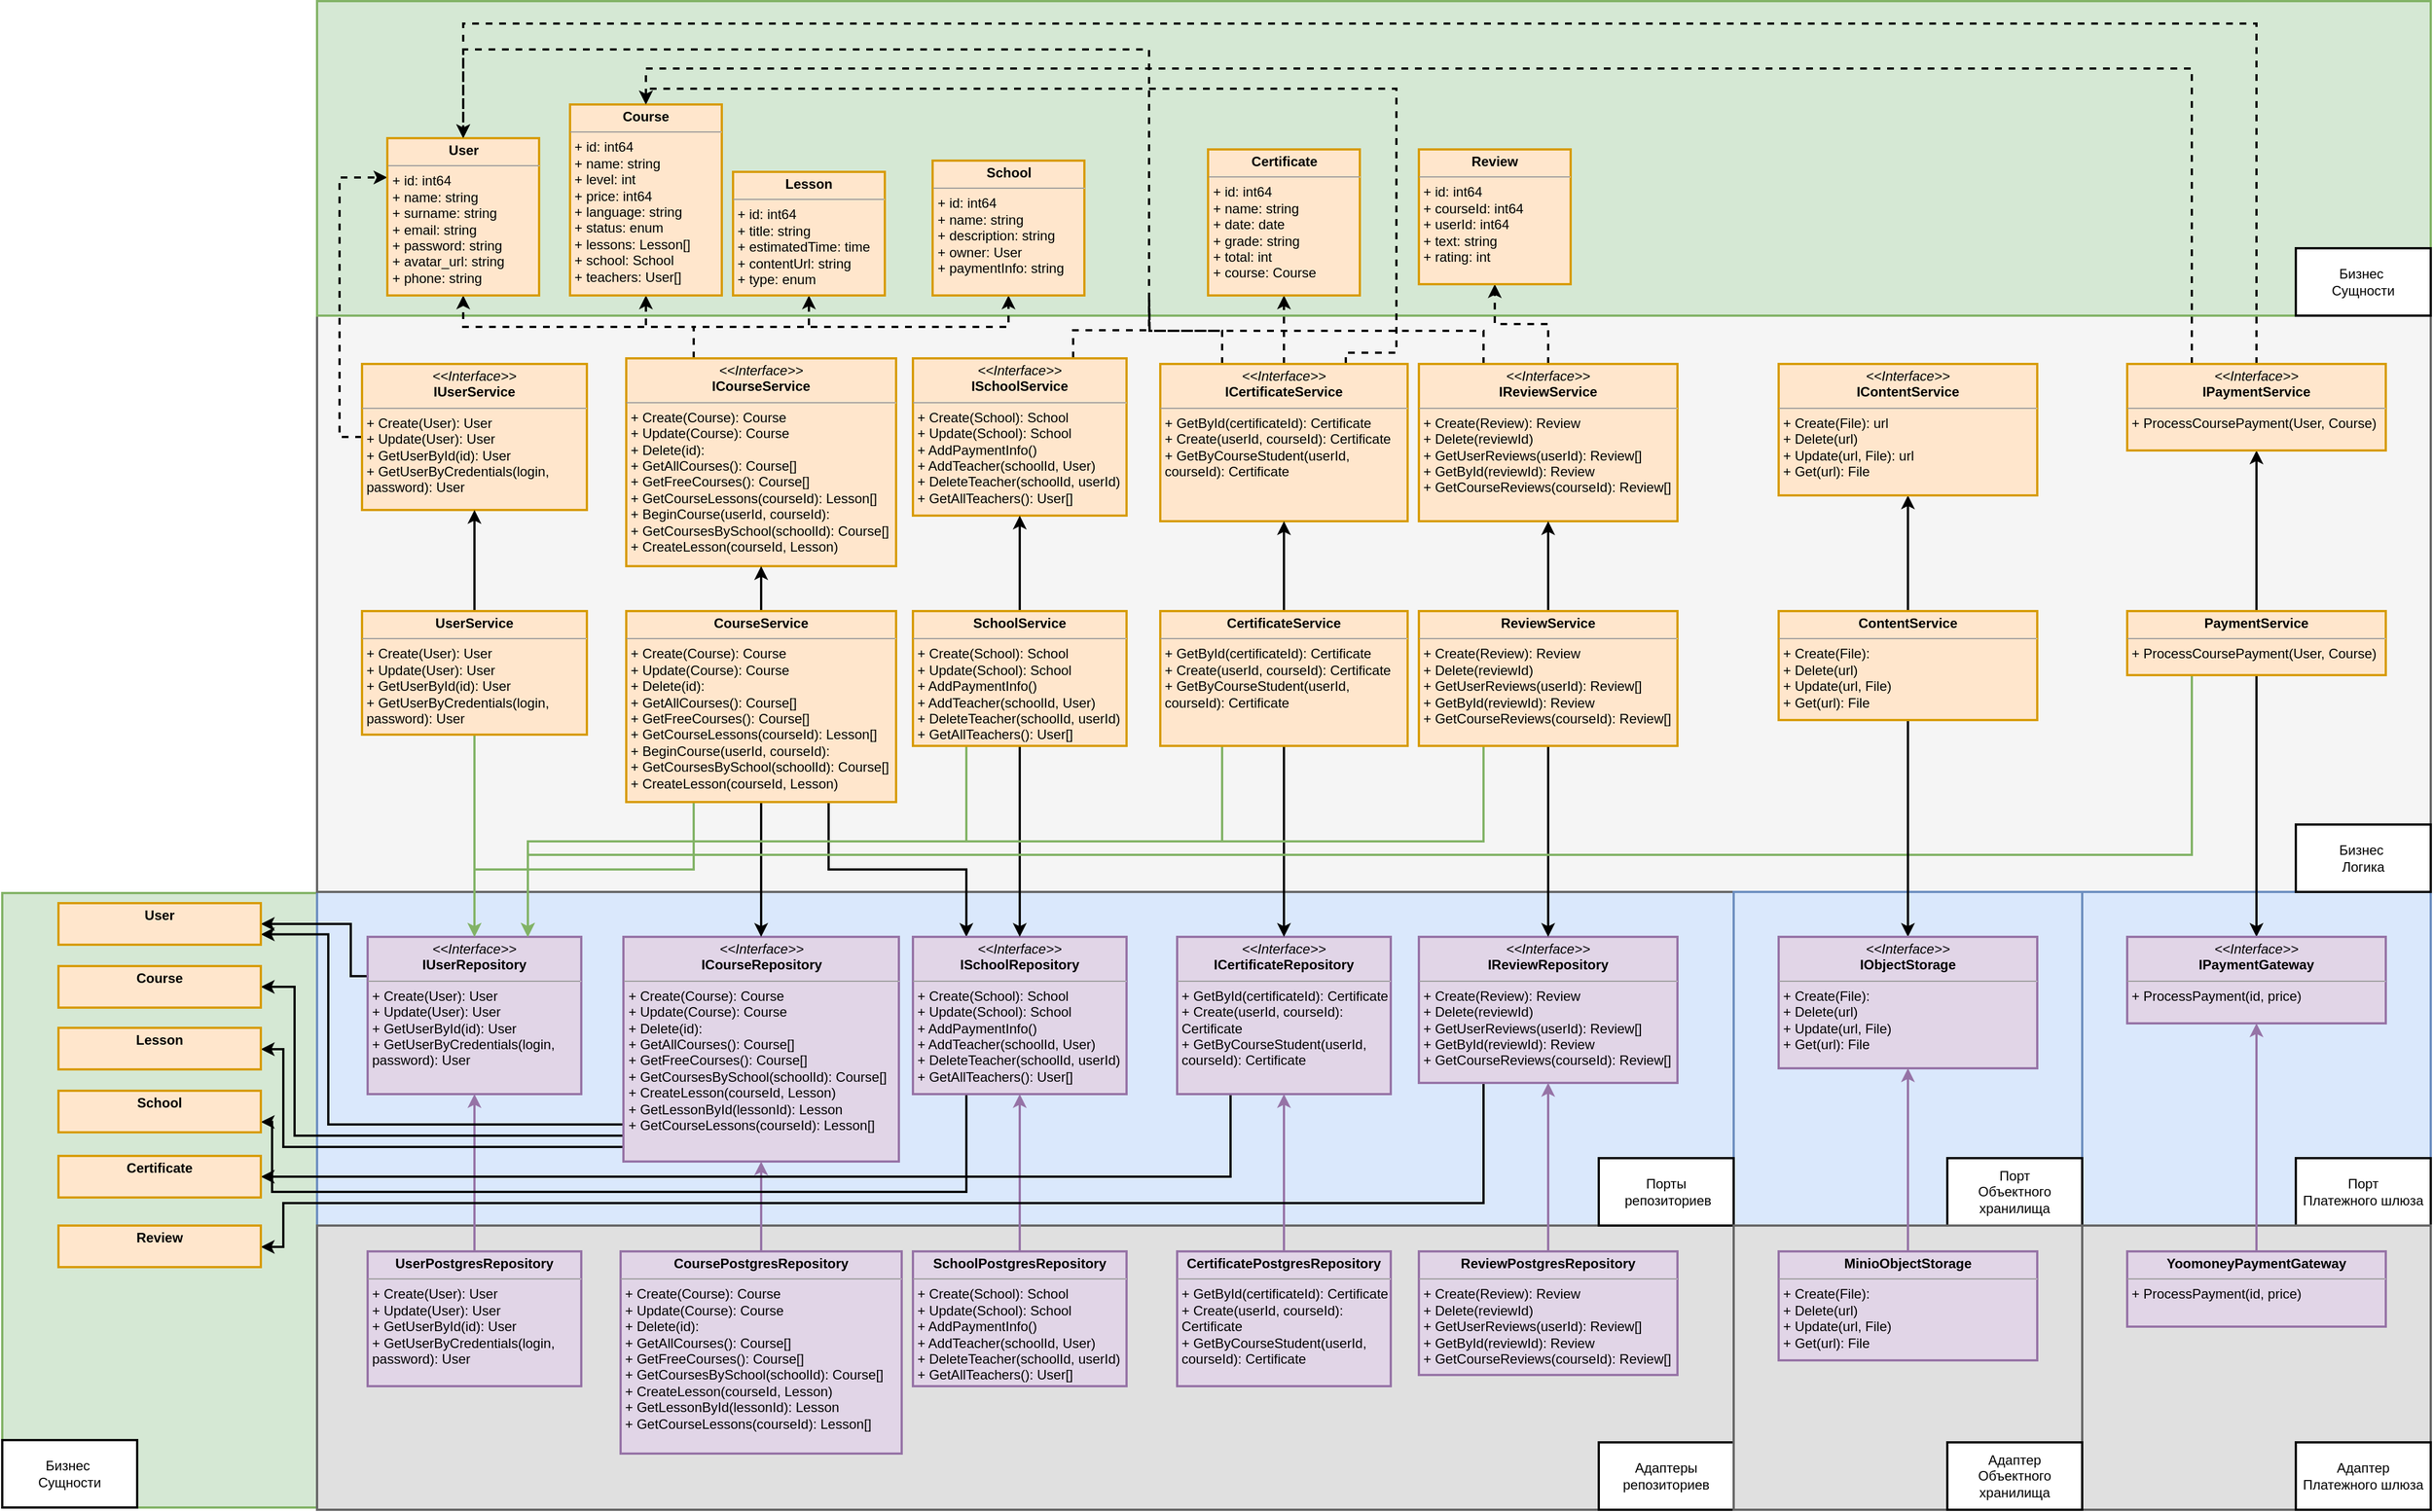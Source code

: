 <mxfile version="22.1.2" type="device">
  <diagram name="Page-1" id="ptuOgR4Koqc1qUkyCmJx">
    <mxGraphModel dx="2563" dy="1926" grid="1" gridSize="10" guides="1" tooltips="1" connect="1" arrows="1" fold="1" page="1" pageScale="1" pageWidth="827" pageHeight="1169" math="0" shadow="0">
      <root>
        <mxCell id="0" />
        <mxCell id="1" parent="0" />
        <mxCell id="_JWCpH6sBBp4K9ZSyjIy-2" value="" style="rounded=0;whiteSpace=wrap;html=1;strokeWidth=2;fillColor=#d5e8d4;strokeColor=#82b366;direction=south;" vertex="1" parent="1">
          <mxGeometry x="30" y="864" width="280" height="547" as="geometry" />
        </mxCell>
        <mxCell id="8MR5_gY_EwbowUMmGhpm-122" value="" style="rounded=0;whiteSpace=wrap;html=1;strokeWidth=2;fillColor=#dae8fc;strokeColor=#6c8ebf;" parent="1" vertex="1">
          <mxGeometry x="310" y="863" width="1260" height="297" as="geometry" />
        </mxCell>
        <mxCell id="8MR5_gY_EwbowUMmGhpm-123" value="" style="rounded=0;whiteSpace=wrap;html=1;strokeWidth=2;fillColor=#f5f5f5;fontColor=#333333;strokeColor=#666666;" parent="1" vertex="1">
          <mxGeometry x="310" y="83" width="1880" height="780" as="geometry" />
        </mxCell>
        <mxCell id="_JWCpH6sBBp4K9ZSyjIy-1" value="" style="rounded=0;whiteSpace=wrap;html=1;strokeWidth=2;fillColor=#d5e8d4;strokeColor=#82b366;" vertex="1" parent="1">
          <mxGeometry x="310" y="70" width="1880" height="280" as="geometry" />
        </mxCell>
        <mxCell id="8MR5_gY_EwbowUMmGhpm-121" value="" style="rounded=0;whiteSpace=wrap;html=1;strokeWidth=2;fillColor=#E0E0E0;strokeColor=#666666;fontColor=#333333;" parent="1" vertex="1">
          <mxGeometry x="310" y="1160" width="1260" height="253" as="geometry" />
        </mxCell>
        <mxCell id="_JWCpH6sBBp4K9ZSyjIy-9" style="edgeStyle=orthogonalEdgeStyle;rounded=0;orthogonalLoop=1;jettySize=auto;html=1;exitX=0;exitY=0.25;exitDx=0;exitDy=0;entryX=1;entryY=0.5;entryDx=0;entryDy=0;strokeWidth=2;" edge="1" parent="1" source="8MR5_gY_EwbowUMmGhpm-12" target="_JWCpH6sBBp4K9ZSyjIy-3">
          <mxGeometry relative="1" as="geometry">
            <Array as="points">
              <mxPoint x="340" y="938" />
              <mxPoint x="340" y="892" />
            </Array>
          </mxGeometry>
        </mxCell>
        <mxCell id="8MR5_gY_EwbowUMmGhpm-12" value="&lt;p style=&quot;margin:0px;margin-top:4px;text-align:center;&quot;&gt;&lt;i&gt;&amp;lt;&amp;lt;Interface&amp;gt;&amp;gt;&lt;/i&gt;&lt;br&gt;&lt;b&gt;IUserRepository&lt;/b&gt;&lt;/p&gt;&lt;hr size=&quot;1&quot;&gt;&lt;p style=&quot;border-color: var(--border-color); margin: 0px 0px 0px 4px;&quot;&gt;+ Create(User): User&lt;br style=&quot;border-color: var(--border-color);&quot;&gt;+ Update(User): User&lt;/p&gt;&lt;p style=&quot;border-color: var(--border-color); margin: 0px 0px 0px 4px;&quot;&gt;+ GetUserById(id): User&lt;/p&gt;&lt;p style=&quot;border-color: var(--border-color); margin: 0px 0px 0px 4px;&quot;&gt;+ GetUserByCredentials(login, password): User&lt;/p&gt;" style="verticalAlign=top;align=left;overflow=fill;fontSize=12;fontFamily=Helvetica;html=1;whiteSpace=wrap;strokeWidth=2;fillColor=#e1d5e7;strokeColor=#9673a6;" parent="1" vertex="1">
          <mxGeometry x="355" y="903" width="190" height="140" as="geometry" />
        </mxCell>
        <mxCell id="8MR5_gY_EwbowUMmGhpm-19" style="edgeStyle=orthogonalEdgeStyle;rounded=0;orthogonalLoop=1;jettySize=auto;html=1;exitX=0.5;exitY=0;exitDx=0;exitDy=0;entryX=0.5;entryY=1;entryDx=0;entryDy=0;fillColor=#e1d5e7;strokeColor=#9673a6;strokeWidth=2;" parent="1" source="8MR5_gY_EwbowUMmGhpm-13" target="8MR5_gY_EwbowUMmGhpm-12" edge="1">
          <mxGeometry relative="1" as="geometry" />
        </mxCell>
        <mxCell id="8MR5_gY_EwbowUMmGhpm-13" value="&lt;p style=&quot;margin:0px;margin-top:4px;text-align:center;&quot;&gt;&lt;b&gt;UserPostgresRepository&lt;/b&gt;&lt;/p&gt;&lt;hr size=&quot;1&quot;&gt;&lt;p style=&quot;border-color: var(--border-color); margin: 0px 0px 0px 4px;&quot;&gt;+ Create(User): User&lt;br style=&quot;border-color: var(--border-color);&quot;&gt;+ Update(User): User&lt;/p&gt;&lt;p style=&quot;border-color: var(--border-color); margin: 0px 0px 0px 4px;&quot;&gt;+ GetUserById(id): User&lt;/p&gt;&lt;p style=&quot;border-color: var(--border-color); margin: 0px 0px 0px 4px;&quot;&gt;+ GetUserByCredentials(login, password): User&lt;/p&gt;" style="verticalAlign=top;align=left;overflow=fill;fontSize=12;fontFamily=Helvetica;html=1;whiteSpace=wrap;strokeWidth=2;fillColor=#e1d5e7;strokeColor=#9673a6;" parent="1" vertex="1">
          <mxGeometry x="355" y="1183" width="190" height="120" as="geometry" />
        </mxCell>
        <mxCell id="8MR5_gY_EwbowUMmGhpm-92" style="edgeStyle=orthogonalEdgeStyle;rounded=0;orthogonalLoop=1;jettySize=auto;html=1;exitX=0;exitY=0.5;exitDx=0;exitDy=0;entryX=0;entryY=0.25;entryDx=0;entryDy=0;dashed=1;strokeWidth=2;" parent="1" source="8MR5_gY_EwbowUMmGhpm-15" target="8MR5_gY_EwbowUMmGhpm-83" edge="1">
          <mxGeometry relative="1" as="geometry" />
        </mxCell>
        <mxCell id="8MR5_gY_EwbowUMmGhpm-15" value="&lt;p style=&quot;margin:0px;margin-top:4px;text-align:center;&quot;&gt;&lt;i&gt;&amp;lt;&amp;lt;Interface&amp;gt;&amp;gt;&lt;/i&gt;&lt;br&gt;&lt;b&gt;IUserService&lt;/b&gt;&lt;/p&gt;&lt;hr size=&quot;1&quot;&gt;&lt;p style=&quot;margin:0px;margin-left:4px;&quot;&gt;+ Create(User): User&lt;br&gt;+ Update(User): User&lt;/p&gt;&lt;p style=&quot;margin:0px;margin-left:4px;&quot;&gt;+ GetUserById(id): User&lt;/p&gt;&lt;p style=&quot;margin:0px;margin-left:4px;&quot;&gt;+ GetUserByCredentials(login, password): User&lt;/p&gt;" style="verticalAlign=top;align=left;overflow=fill;fontSize=12;fontFamily=Helvetica;html=1;whiteSpace=wrap;strokeWidth=2;fillColor=#ffe6cc;strokeColor=#d79b00;" parent="1" vertex="1">
          <mxGeometry x="350" y="393" width="200" height="130" as="geometry" />
        </mxCell>
        <mxCell id="8MR5_gY_EwbowUMmGhpm-105" style="edgeStyle=orthogonalEdgeStyle;rounded=0;orthogonalLoop=1;jettySize=auto;html=1;exitX=0.5;exitY=0;exitDx=0;exitDy=0;entryX=0.5;entryY=1;entryDx=0;entryDy=0;strokeWidth=2;" parent="1" source="8MR5_gY_EwbowUMmGhpm-17" target="8MR5_gY_EwbowUMmGhpm-15" edge="1">
          <mxGeometry relative="1" as="geometry" />
        </mxCell>
        <mxCell id="8MR5_gY_EwbowUMmGhpm-110" style="edgeStyle=orthogonalEdgeStyle;rounded=0;orthogonalLoop=1;jettySize=auto;html=1;exitX=0.5;exitY=1;exitDx=0;exitDy=0;entryX=0.5;entryY=0;entryDx=0;entryDy=0;fillColor=#d5e8d4;strokeColor=#82b366;strokeWidth=2;endArrow=classic;endFill=1;startArrow=none;startFill=0;" parent="1" source="8MR5_gY_EwbowUMmGhpm-17" target="8MR5_gY_EwbowUMmGhpm-12" edge="1">
          <mxGeometry relative="1" as="geometry" />
        </mxCell>
        <mxCell id="8MR5_gY_EwbowUMmGhpm-17" value="&lt;p style=&quot;margin:0px;margin-top:4px;text-align:center;&quot;&gt;&lt;b&gt;UserService&lt;/b&gt;&lt;/p&gt;&lt;hr size=&quot;1&quot;&gt;&lt;p style=&quot;border-color: var(--border-color); margin: 0px 0px 0px 4px;&quot;&gt;+ Create(User): User&lt;br style=&quot;border-color: var(--border-color);&quot;&gt;+ Update(User): User&lt;/p&gt;&lt;p style=&quot;border-color: var(--border-color); margin: 0px 0px 0px 4px;&quot;&gt;+ GetUserById(id): User&lt;/p&gt;&lt;p style=&quot;border-color: var(--border-color); margin: 0px 0px 0px 4px;&quot;&gt;+ GetUserByCredentials(login, password): User&lt;/p&gt;" style="verticalAlign=top;align=left;overflow=fill;fontSize=12;fontFamily=Helvetica;html=1;whiteSpace=wrap;strokeWidth=2;fillColor=#ffe6cc;strokeColor=#d79b00;" parent="1" vertex="1">
          <mxGeometry x="350" y="613" width="200" height="110" as="geometry" />
        </mxCell>
        <mxCell id="_JWCpH6sBBp4K9ZSyjIy-10" style="edgeStyle=orthogonalEdgeStyle;rounded=0;orthogonalLoop=1;jettySize=auto;html=1;exitX=0;exitY=0.75;exitDx=0;exitDy=0;entryX=1;entryY=0.75;entryDx=0;entryDy=0;strokeWidth=2;" edge="1" parent="1" source="8MR5_gY_EwbowUMmGhpm-41" target="_JWCpH6sBBp4K9ZSyjIy-3">
          <mxGeometry relative="1" as="geometry">
            <Array as="points">
              <mxPoint x="583" y="1070" />
              <mxPoint x="320" y="1070" />
              <mxPoint x="320" y="901" />
            </Array>
          </mxGeometry>
        </mxCell>
        <mxCell id="_JWCpH6sBBp4K9ZSyjIy-12" style="edgeStyle=orthogonalEdgeStyle;rounded=0;orthogonalLoop=1;jettySize=auto;html=1;exitX=0;exitY=0.75;exitDx=0;exitDy=0;entryX=1;entryY=0.5;entryDx=0;entryDy=0;strokeWidth=2;" edge="1" parent="1" source="8MR5_gY_EwbowUMmGhpm-41" target="_JWCpH6sBBp4K9ZSyjIy-4">
          <mxGeometry relative="1" as="geometry">
            <Array as="points">
              <mxPoint x="583" y="1080" />
              <mxPoint x="290" y="1080" />
              <mxPoint x="290" y="948" />
            </Array>
          </mxGeometry>
        </mxCell>
        <mxCell id="_JWCpH6sBBp4K9ZSyjIy-13" style="edgeStyle=orthogonalEdgeStyle;rounded=0;orthogonalLoop=1;jettySize=auto;html=1;exitX=0;exitY=0.75;exitDx=0;exitDy=0;strokeWidth=2;" edge="1" parent="1" source="8MR5_gY_EwbowUMmGhpm-41" target="_JWCpH6sBBp4K9ZSyjIy-5">
          <mxGeometry relative="1" as="geometry">
            <Array as="points">
              <mxPoint x="583" y="1090" />
              <mxPoint x="280" y="1090" />
              <mxPoint x="280" y="1003" />
            </Array>
          </mxGeometry>
        </mxCell>
        <mxCell id="8MR5_gY_EwbowUMmGhpm-41" value="&lt;p style=&quot;margin:0px;margin-top:4px;text-align:center;&quot;&gt;&lt;i&gt;&amp;lt;&amp;lt;Interface&amp;gt;&amp;gt;&lt;/i&gt;&lt;br&gt;&lt;b&gt;ICourseRepository&lt;/b&gt;&lt;/p&gt;&lt;hr size=&quot;1&quot;&gt;&lt;p style=&quot;border-color: var(--border-color); margin: 0px 0px 0px 4px;&quot;&gt;+ Create(Course): Course&lt;br style=&quot;border-color: var(--border-color);&quot;&gt;+ Update(Course): Course&lt;/p&gt;&lt;p style=&quot;border-color: var(--border-color); margin: 0px 0px 0px 4px;&quot;&gt;+ Delete(id):&lt;/p&gt;&lt;p style=&quot;border-color: var(--border-color); margin: 0px 0px 0px 4px;&quot;&gt;+ GetAllCourses(): Course[]&lt;/p&gt;&lt;p style=&quot;border-color: var(--border-color); margin: 0px 0px 0px 4px;&quot;&gt;+ GetFreeCourses(): Course[]&lt;/p&gt;&lt;p style=&quot;border-color: var(--border-color); margin: 0px 0px 0px 4px;&quot;&gt;+ GetCoursesBySchool(schoolId): Course[]&lt;/p&gt;&lt;p style=&quot;border-color: var(--border-color); margin: 0px 0px 0px 4px;&quot;&gt;+ CreateLesson(courseId, Lesson)&lt;/p&gt;&lt;p style=&quot;border-color: var(--border-color); margin: 0px 0px 0px 4px;&quot;&gt;+ GetLessonById(lessonId): Lesson&lt;/p&gt;&lt;p style=&quot;border-color: var(--border-color); margin: 0px 0px 0px 4px;&quot;&gt;+ GetCourseLessons(courseId): Lesson[]&lt;br&gt;&lt;/p&gt;" style="verticalAlign=top;align=left;overflow=fill;fontSize=12;fontFamily=Helvetica;html=1;whiteSpace=wrap;strokeWidth=2;fillColor=#e1d5e7;strokeColor=#9673a6;" parent="1" vertex="1">
          <mxGeometry x="582.5" y="903" width="245" height="200" as="geometry" />
        </mxCell>
        <mxCell id="8MR5_gY_EwbowUMmGhpm-42" style="edgeStyle=orthogonalEdgeStyle;rounded=0;orthogonalLoop=1;jettySize=auto;html=1;exitX=0.5;exitY=0;exitDx=0;exitDy=0;entryX=0.5;entryY=1;entryDx=0;entryDy=0;fillColor=#e1d5e7;strokeColor=#9673a6;strokeWidth=2;" parent="1" source="8MR5_gY_EwbowUMmGhpm-43" target="8MR5_gY_EwbowUMmGhpm-41" edge="1">
          <mxGeometry relative="1" as="geometry" />
        </mxCell>
        <mxCell id="8MR5_gY_EwbowUMmGhpm-43" value="&lt;p style=&quot;margin:0px;margin-top:4px;text-align:center;&quot;&gt;&lt;b&gt;CoursePostgresRepository&lt;/b&gt;&lt;/p&gt;&lt;hr size=&quot;1&quot;&gt;&lt;p style=&quot;border-color: var(--border-color); margin: 0px 0px 0px 4px;&quot;&gt;+ Create(Course): Course&lt;br style=&quot;border-color: var(--border-color);&quot;&gt;+ Update(Course): Course&lt;/p&gt;&lt;p style=&quot;border-color: var(--border-color); margin: 0px 0px 0px 4px;&quot;&gt;+ Delete(id):&lt;/p&gt;&lt;p style=&quot;border-color: var(--border-color); margin: 0px 0px 0px 4px;&quot;&gt;+ GetAllCourses(): Course[]&lt;/p&gt;&lt;p style=&quot;border-color: var(--border-color); margin: 0px 0px 0px 4px;&quot;&gt;+ GetFreeCourses(): Course[]&lt;/p&gt;&lt;p style=&quot;border-color: var(--border-color); margin: 0px 0px 0px 4px;&quot;&gt;+ GetCoursesBySchool(schoolId): Course[]&lt;/p&gt;&lt;p style=&quot;border-color: var(--border-color); margin: 0px 0px 0px 4px;&quot;&gt;+ CreateLesson(courseId, Lesson)&lt;/p&gt;&lt;p style=&quot;border-color: var(--border-color); margin: 0px 0px 0px 4px;&quot;&gt;+ GetLessonById(lessonId): Lesson&lt;/p&gt;&lt;p style=&quot;border-color: var(--border-color); margin: 0px 0px 0px 4px;&quot;&gt;+ GetCourseLessons(courseId): Lesson[]&lt;/p&gt;" style="verticalAlign=top;align=left;overflow=fill;fontSize=12;fontFamily=Helvetica;html=1;whiteSpace=wrap;strokeWidth=2;fillColor=#e1d5e7;strokeColor=#9673a6;" parent="1" vertex="1">
          <mxGeometry x="580" y="1183" width="250" height="180" as="geometry" />
        </mxCell>
        <mxCell id="8MR5_gY_EwbowUMmGhpm-93" style="edgeStyle=orthogonalEdgeStyle;rounded=0;orthogonalLoop=1;jettySize=auto;html=1;exitX=0.25;exitY=0;exitDx=0;exitDy=0;entryX=0.5;entryY=1;entryDx=0;entryDy=0;dashed=1;strokeWidth=2;" parent="1" source="8MR5_gY_EwbowUMmGhpm-44" target="8MR5_gY_EwbowUMmGhpm-85" edge="1">
          <mxGeometry relative="1" as="geometry" />
        </mxCell>
        <mxCell id="8MR5_gY_EwbowUMmGhpm-94" style="edgeStyle=orthogonalEdgeStyle;rounded=0;orthogonalLoop=1;jettySize=auto;html=1;exitX=0.25;exitY=0;exitDx=0;exitDy=0;entryX=0.5;entryY=1;entryDx=0;entryDy=0;dashed=1;strokeWidth=2;" parent="1" source="8MR5_gY_EwbowUMmGhpm-44" target="8MR5_gY_EwbowUMmGhpm-89" edge="1">
          <mxGeometry relative="1" as="geometry" />
        </mxCell>
        <mxCell id="8MR5_gY_EwbowUMmGhpm-95" style="edgeStyle=orthogonalEdgeStyle;rounded=0;orthogonalLoop=1;jettySize=auto;html=1;exitX=0.25;exitY=0;exitDx=0;exitDy=0;entryX=0.5;entryY=1;entryDx=0;entryDy=0;dashed=1;strokeWidth=2;" parent="1" source="8MR5_gY_EwbowUMmGhpm-44" target="8MR5_gY_EwbowUMmGhpm-83" edge="1">
          <mxGeometry relative="1" as="geometry" />
        </mxCell>
        <mxCell id="8MR5_gY_EwbowUMmGhpm-96" style="edgeStyle=orthogonalEdgeStyle;rounded=0;orthogonalLoop=1;jettySize=auto;html=1;exitX=0.25;exitY=0;exitDx=0;exitDy=0;entryX=0.5;entryY=1;entryDx=0;entryDy=0;dashed=1;strokeWidth=2;" parent="1" source="8MR5_gY_EwbowUMmGhpm-44" target="8MR5_gY_EwbowUMmGhpm-87" edge="1">
          <mxGeometry relative="1" as="geometry" />
        </mxCell>
        <mxCell id="8MR5_gY_EwbowUMmGhpm-44" value="&lt;p style=&quot;margin:0px;margin-top:4px;text-align:center;&quot;&gt;&lt;i&gt;&amp;lt;&amp;lt;Interface&amp;gt;&amp;gt;&lt;/i&gt;&lt;br&gt;&lt;b&gt;ICourseService&lt;/b&gt;&lt;/p&gt;&lt;hr size=&quot;1&quot;&gt;&lt;p style=&quot;margin:0px;margin-left:4px;&quot;&gt;+ Create(Course): Course&lt;br&gt;+ Update(Course): Course&lt;/p&gt;&lt;p style=&quot;margin:0px;margin-left:4px;&quot;&gt;+ Delete(id):&lt;/p&gt;&lt;p style=&quot;margin:0px;margin-left:4px;&quot;&gt;+ GetAllCourses(): Course[]&lt;/p&gt;&lt;p style=&quot;margin:0px;margin-left:4px;&quot;&gt;+ GetFreeCourses(): Course[]&lt;/p&gt;&lt;p style=&quot;margin:0px;margin-left:4px;&quot;&gt;+ GetCourseLessons(courseId): Lesson[]&lt;/p&gt;&lt;p style=&quot;margin:0px;margin-left:4px;&quot;&gt;+ BeginCourse(userId, courseId):&amp;nbsp;&lt;/p&gt;&lt;p style=&quot;margin:0px;margin-left:4px;&quot;&gt;+ GetCoursesBySchool(schoolId): Course[]&lt;/p&gt;&lt;p style=&quot;margin:0px;margin-left:4px;&quot;&gt;+ CreateLesson(courseId, Lesson)&lt;/p&gt;" style="verticalAlign=top;align=left;overflow=fill;fontSize=12;fontFamily=Helvetica;html=1;whiteSpace=wrap;strokeWidth=2;fillColor=#ffe6cc;strokeColor=#d79b00;" parent="1" vertex="1">
          <mxGeometry x="585" y="388" width="240" height="185" as="geometry" />
        </mxCell>
        <mxCell id="8MR5_gY_EwbowUMmGhpm-106" style="edgeStyle=orthogonalEdgeStyle;rounded=0;orthogonalLoop=1;jettySize=auto;html=1;exitX=0.5;exitY=0;exitDx=0;exitDy=0;entryX=0.5;entryY=1;entryDx=0;entryDy=0;strokeWidth=2;" parent="1" source="8MR5_gY_EwbowUMmGhpm-47" target="8MR5_gY_EwbowUMmGhpm-44" edge="1">
          <mxGeometry relative="1" as="geometry" />
        </mxCell>
        <mxCell id="8MR5_gY_EwbowUMmGhpm-111" style="edgeStyle=orthogonalEdgeStyle;rounded=0;orthogonalLoop=1;jettySize=auto;html=1;exitX=0.5;exitY=1;exitDx=0;exitDy=0;entryX=0.5;entryY=0;entryDx=0;entryDy=0;strokeWidth=2;endArrow=classic;endFill=1;startArrow=none;startFill=0;" parent="1" source="8MR5_gY_EwbowUMmGhpm-47" target="8MR5_gY_EwbowUMmGhpm-41" edge="1">
          <mxGeometry relative="1" as="geometry" />
        </mxCell>
        <mxCell id="8MR5_gY_EwbowUMmGhpm-115" style="edgeStyle=orthogonalEdgeStyle;rounded=0;orthogonalLoop=1;jettySize=auto;html=1;exitX=0.25;exitY=1;exitDx=0;exitDy=0;entryX=0.5;entryY=0;entryDx=0;entryDy=0;fillColor=#d5e8d4;strokeColor=#82b366;strokeWidth=2;endArrow=classic;endFill=1;startArrow=none;startFill=0;" parent="1" source="8MR5_gY_EwbowUMmGhpm-47" target="8MR5_gY_EwbowUMmGhpm-12" edge="1">
          <mxGeometry relative="1" as="geometry" />
        </mxCell>
        <mxCell id="8MR5_gY_EwbowUMmGhpm-116" style="edgeStyle=orthogonalEdgeStyle;rounded=0;orthogonalLoop=1;jettySize=auto;html=1;exitX=0.75;exitY=1;exitDx=0;exitDy=0;entryX=0.25;entryY=0;entryDx=0;entryDy=0;strokeWidth=2;endArrow=classic;endFill=1;startArrow=none;startFill=0;" parent="1" source="8MR5_gY_EwbowUMmGhpm-47" target="8MR5_gY_EwbowUMmGhpm-50" edge="1">
          <mxGeometry relative="1" as="geometry" />
        </mxCell>
        <mxCell id="8MR5_gY_EwbowUMmGhpm-47" value="&lt;p style=&quot;margin:0px;margin-top:4px;text-align:center;&quot;&gt;&lt;b&gt;CourseService&lt;/b&gt;&lt;/p&gt;&lt;hr size=&quot;1&quot;&gt;&lt;p style=&quot;border-color: var(--border-color); margin: 0px 0px 0px 4px;&quot;&gt;+ Create(Course): Course&lt;br style=&quot;border-color: var(--border-color);&quot;&gt;+ Update(Course): Course&lt;/p&gt;&lt;p style=&quot;border-color: var(--border-color); margin: 0px 0px 0px 4px;&quot;&gt;+ Delete(id):&lt;/p&gt;&lt;p style=&quot;border-color: var(--border-color); margin: 0px 0px 0px 4px;&quot;&gt;+ GetAllCourses(): Course[]&lt;/p&gt;&lt;p style=&quot;border-color: var(--border-color); margin: 0px 0px 0px 4px;&quot;&gt;+ GetFreeCourses(): Course[]&lt;/p&gt;&lt;p style=&quot;border-color: var(--border-color); margin: 0px 0px 0px 4px;&quot;&gt;+ GetCourseLessons(courseId): Lesson[]&lt;/p&gt;&lt;p style=&quot;border-color: var(--border-color); margin: 0px 0px 0px 4px;&quot;&gt;+ BeginCourse(userId, courseId):&amp;nbsp;&lt;/p&gt;&lt;p style=&quot;border-color: var(--border-color); margin: 0px 0px 0px 4px;&quot;&gt;+ GetCoursesBySchool(schoolId): Course[]&lt;/p&gt;&lt;p style=&quot;border-color: var(--border-color); margin: 0px 0px 0px 4px;&quot;&gt;+ CreateLesson(courseId, Lesson)&lt;br&gt;&lt;/p&gt;" style="verticalAlign=top;align=left;overflow=fill;fontSize=12;fontFamily=Helvetica;html=1;whiteSpace=wrap;strokeWidth=2;fillColor=#ffe6cc;strokeColor=#d79b00;" parent="1" vertex="1">
          <mxGeometry x="585" y="613" width="240" height="170" as="geometry" />
        </mxCell>
        <mxCell id="_JWCpH6sBBp4K9ZSyjIy-16" style="edgeStyle=orthogonalEdgeStyle;rounded=0;orthogonalLoop=1;jettySize=auto;html=1;exitX=0.25;exitY=1;exitDx=0;exitDy=0;entryX=1;entryY=0.75;entryDx=0;entryDy=0;strokeWidth=2;" edge="1" parent="1" source="8MR5_gY_EwbowUMmGhpm-50" target="_JWCpH6sBBp4K9ZSyjIy-6">
          <mxGeometry relative="1" as="geometry">
            <Array as="points">
              <mxPoint x="887" y="1130" />
              <mxPoint x="270" y="1130" />
              <mxPoint x="270" y="1068" />
            </Array>
          </mxGeometry>
        </mxCell>
        <mxCell id="8MR5_gY_EwbowUMmGhpm-50" value="&lt;p style=&quot;margin:0px;margin-top:4px;text-align:center;&quot;&gt;&lt;i&gt;&amp;lt;&amp;lt;Interface&amp;gt;&amp;gt;&lt;/i&gt;&lt;br&gt;&lt;b&gt;ISchoolRepository&lt;/b&gt;&lt;/p&gt;&lt;hr size=&quot;1&quot;&gt;&lt;p style=&quot;border-color: var(--border-color); margin: 0px 0px 0px 4px;&quot;&gt;+ Create(School): School&lt;/p&gt;&lt;p style=&quot;border-color: var(--border-color); margin: 0px 0px 0px 4px;&quot;&gt;+ Update(School): School&lt;/p&gt;&lt;p style=&quot;border-color: var(--border-color); margin: 0px 0px 0px 4px;&quot;&gt;+ AddPaymentInfo()&lt;/p&gt;&lt;p style=&quot;border-color: var(--border-color); margin: 0px 0px 0px 4px;&quot;&gt;+ AddTeacher(schoolId, User)&lt;/p&gt;&lt;p style=&quot;border-color: var(--border-color); margin: 0px 0px 0px 4px;&quot;&gt;+ DeleteTeacher(schoolId, userId)&lt;/p&gt;&lt;p style=&quot;border-color: var(--border-color); margin: 0px 0px 0px 4px;&quot;&gt;+ GetAllTeachers(): User[]&lt;/p&gt;" style="verticalAlign=top;align=left;overflow=fill;fontSize=12;fontFamily=Helvetica;html=1;whiteSpace=wrap;strokeWidth=2;fillColor=#e1d5e7;strokeColor=#9673a6;" parent="1" vertex="1">
          <mxGeometry x="840" y="903" width="190" height="140" as="geometry" />
        </mxCell>
        <mxCell id="8MR5_gY_EwbowUMmGhpm-51" style="edgeStyle=orthogonalEdgeStyle;rounded=0;orthogonalLoop=1;jettySize=auto;html=1;exitX=0.5;exitY=0;exitDx=0;exitDy=0;entryX=0.5;entryY=1;entryDx=0;entryDy=0;fillColor=#e1d5e7;strokeColor=#9673a6;strokeWidth=2;" parent="1" source="8MR5_gY_EwbowUMmGhpm-52" target="8MR5_gY_EwbowUMmGhpm-50" edge="1">
          <mxGeometry relative="1" as="geometry" />
        </mxCell>
        <mxCell id="8MR5_gY_EwbowUMmGhpm-52" value="&lt;p style=&quot;margin:0px;margin-top:4px;text-align:center;&quot;&gt;&lt;b&gt;SchoolPostgresRepository&lt;/b&gt;&lt;/p&gt;&lt;hr size=&quot;1&quot;&gt;&lt;p style=&quot;border-color: var(--border-color); margin: 0px 0px 0px 4px;&quot;&gt;+ Create(School): School&lt;/p&gt;&lt;p style=&quot;border-color: var(--border-color); margin: 0px 0px 0px 4px;&quot;&gt;+ Update(School): School&lt;/p&gt;&lt;p style=&quot;border-color: var(--border-color); margin: 0px 0px 0px 4px;&quot;&gt;+ AddPaymentInfo()&lt;/p&gt;&lt;p style=&quot;border-color: var(--border-color); margin: 0px 0px 0px 4px;&quot;&gt;+ AddTeacher(schoolId, User)&lt;/p&gt;&lt;p style=&quot;border-color: var(--border-color); margin: 0px 0px 0px 4px;&quot;&gt;+ DeleteTeacher(schoolId, userId)&lt;/p&gt;&lt;p style=&quot;border-color: var(--border-color); margin: 0px 0px 0px 4px;&quot;&gt;+ GetAllTeachers(): User[]&lt;/p&gt;" style="verticalAlign=top;align=left;overflow=fill;fontSize=12;fontFamily=Helvetica;html=1;whiteSpace=wrap;strokeWidth=2;fillColor=#e1d5e7;strokeColor=#9673a6;" parent="1" vertex="1">
          <mxGeometry x="840" y="1183" width="190" height="120" as="geometry" />
        </mxCell>
        <mxCell id="8MR5_gY_EwbowUMmGhpm-97" style="edgeStyle=orthogonalEdgeStyle;rounded=0;orthogonalLoop=1;jettySize=auto;html=1;exitX=0.75;exitY=0;exitDx=0;exitDy=0;entryX=0.5;entryY=0;entryDx=0;entryDy=0;dashed=1;strokeWidth=2;" parent="1" source="8MR5_gY_EwbowUMmGhpm-53" target="8MR5_gY_EwbowUMmGhpm-83" edge="1">
          <mxGeometry relative="1" as="geometry">
            <mxPoint x="1050" y="143" as="targetPoint" />
            <Array as="points">
              <mxPoint x="982" y="363" />
              <mxPoint x="1050" y="363" />
              <mxPoint x="1050" y="113" />
              <mxPoint x="440" y="113" />
            </Array>
          </mxGeometry>
        </mxCell>
        <mxCell id="8MR5_gY_EwbowUMmGhpm-53" value="&lt;p style=&quot;margin:0px;margin-top:4px;text-align:center;&quot;&gt;&lt;i&gt;&amp;lt;&amp;lt;Interface&amp;gt;&amp;gt;&lt;/i&gt;&lt;br&gt;&lt;b&gt;ISchoolService&lt;/b&gt;&lt;/p&gt;&lt;hr size=&quot;1&quot;&gt;&lt;p style=&quot;margin:0px;margin-left:4px;&quot;&gt;+ Create(School): School&lt;/p&gt;&lt;p style=&quot;margin:0px;margin-left:4px;&quot;&gt;+ Update(School): School&lt;/p&gt;&lt;p style=&quot;margin:0px;margin-left:4px;&quot;&gt;+ AddPaymentInfo()&lt;/p&gt;&lt;p style=&quot;margin:0px;margin-left:4px;&quot;&gt;+ AddTeacher(schoolId, User)&lt;/p&gt;&lt;p style=&quot;margin:0px;margin-left:4px;&quot;&gt;+ DeleteTeacher(schoolId, userId)&lt;/p&gt;&lt;p style=&quot;margin:0px;margin-left:4px;&quot;&gt;+ GetAllTeachers(): User[]&lt;/p&gt;" style="verticalAlign=top;align=left;overflow=fill;fontSize=12;fontFamily=Helvetica;html=1;whiteSpace=wrap;strokeWidth=2;fillColor=#ffe6cc;strokeColor=#d79b00;" parent="1" vertex="1">
          <mxGeometry x="840" y="388" width="190" height="140" as="geometry" />
        </mxCell>
        <mxCell id="8MR5_gY_EwbowUMmGhpm-107" style="edgeStyle=orthogonalEdgeStyle;rounded=0;orthogonalLoop=1;jettySize=auto;html=1;exitX=0.5;exitY=0;exitDx=0;exitDy=0;entryX=0.5;entryY=1;entryDx=0;entryDy=0;strokeWidth=2;" parent="1" source="8MR5_gY_EwbowUMmGhpm-56" target="8MR5_gY_EwbowUMmGhpm-53" edge="1">
          <mxGeometry relative="1" as="geometry" />
        </mxCell>
        <mxCell id="8MR5_gY_EwbowUMmGhpm-112" style="edgeStyle=orthogonalEdgeStyle;rounded=0;orthogonalLoop=1;jettySize=auto;html=1;exitX=0.5;exitY=1;exitDx=0;exitDy=0;entryX=0.5;entryY=0;entryDx=0;entryDy=0;strokeWidth=2;endArrow=classic;endFill=1;startArrow=none;startFill=0;" parent="1" source="8MR5_gY_EwbowUMmGhpm-56" target="8MR5_gY_EwbowUMmGhpm-50" edge="1">
          <mxGeometry relative="1" as="geometry" />
        </mxCell>
        <mxCell id="8MR5_gY_EwbowUMmGhpm-117" style="edgeStyle=orthogonalEdgeStyle;rounded=0;orthogonalLoop=1;jettySize=auto;html=1;exitX=0.25;exitY=1;exitDx=0;exitDy=0;entryX=0.75;entryY=0;entryDx=0;entryDy=0;fillColor=#d5e8d4;strokeColor=#82b366;strokeWidth=2;endArrow=classic;endFill=1;startArrow=none;startFill=0;" parent="1" source="8MR5_gY_EwbowUMmGhpm-56" target="8MR5_gY_EwbowUMmGhpm-12" edge="1">
          <mxGeometry relative="1" as="geometry">
            <Array as="points">
              <mxPoint x="887" y="818" />
              <mxPoint x="497" y="818" />
            </Array>
          </mxGeometry>
        </mxCell>
        <mxCell id="8MR5_gY_EwbowUMmGhpm-56" value="&lt;p style=&quot;margin:0px;margin-top:4px;text-align:center;&quot;&gt;&lt;b&gt;SchoolService&lt;/b&gt;&lt;/p&gt;&lt;hr size=&quot;1&quot;&gt;&lt;p style=&quot;border-color: var(--border-color); margin: 0px 0px 0px 4px;&quot;&gt;+ Create(School): School&lt;/p&gt;&lt;p style=&quot;border-color: var(--border-color); margin: 0px 0px 0px 4px;&quot;&gt;+ Update(School): School&lt;/p&gt;&lt;p style=&quot;border-color: var(--border-color); margin: 0px 0px 0px 4px;&quot;&gt;+ AddPaymentInfo()&lt;/p&gt;&lt;p style=&quot;border-color: var(--border-color); margin: 0px 0px 0px 4px;&quot;&gt;+ AddTeacher(schoolId, User)&lt;/p&gt;&lt;p style=&quot;border-color: var(--border-color); margin: 0px 0px 0px 4px;&quot;&gt;+ DeleteTeacher(schoolId, userId)&lt;/p&gt;&lt;p style=&quot;border-color: var(--border-color); margin: 0px 0px 0px 4px;&quot;&gt;+ GetAllTeachers(): User[]&lt;/p&gt;" style="verticalAlign=top;align=left;overflow=fill;fontSize=12;fontFamily=Helvetica;html=1;whiteSpace=wrap;strokeWidth=2;fillColor=#ffe6cc;strokeColor=#d79b00;" parent="1" vertex="1">
          <mxGeometry x="840" y="613" width="190" height="120" as="geometry" />
        </mxCell>
        <mxCell id="_JWCpH6sBBp4K9ZSyjIy-18" style="edgeStyle=orthogonalEdgeStyle;rounded=0;orthogonalLoop=1;jettySize=auto;html=1;exitX=0.25;exitY=1;exitDx=0;exitDy=0;entryX=1;entryY=0.5;entryDx=0;entryDy=0;strokeWidth=2;" edge="1" parent="1" source="8MR5_gY_EwbowUMmGhpm-59" target="_JWCpH6sBBp4K9ZSyjIy-7">
          <mxGeometry relative="1" as="geometry">
            <Array as="points">
              <mxPoint x="1123" y="1116" />
            </Array>
          </mxGeometry>
        </mxCell>
        <mxCell id="8MR5_gY_EwbowUMmGhpm-59" value="&lt;p style=&quot;margin:0px;margin-top:4px;text-align:center;&quot;&gt;&lt;i&gt;&amp;lt;&amp;lt;Interface&amp;gt;&amp;gt;&lt;/i&gt;&lt;br&gt;&lt;b&gt;ICertificateRepository&lt;/b&gt;&lt;/p&gt;&lt;hr size=&quot;1&quot;&gt;&lt;p style=&quot;border-color: var(--border-color); margin: 0px 0px 0px 4px;&quot;&gt;+ GetById(certificateId): Certificate&lt;br style=&quot;border-color: var(--border-color);&quot;&gt;+ Create(userId, courseId): Certificate&lt;/p&gt;&lt;p style=&quot;border-color: var(--border-color); margin: 0px 0px 0px 4px;&quot;&gt;+ GetByCourseStudent(userId, courseId): Certificate&lt;/p&gt;" style="verticalAlign=top;align=left;overflow=fill;fontSize=12;fontFamily=Helvetica;html=1;whiteSpace=wrap;strokeWidth=2;fillColor=#e1d5e7;strokeColor=#9673a6;" parent="1" vertex="1">
          <mxGeometry x="1075" y="903" width="190" height="140" as="geometry" />
        </mxCell>
        <mxCell id="8MR5_gY_EwbowUMmGhpm-60" style="edgeStyle=orthogonalEdgeStyle;rounded=0;orthogonalLoop=1;jettySize=auto;html=1;exitX=0.5;exitY=0;exitDx=0;exitDy=0;entryX=0.5;entryY=1;entryDx=0;entryDy=0;fillColor=#e1d5e7;strokeColor=#9673a6;strokeWidth=2;" parent="1" source="8MR5_gY_EwbowUMmGhpm-61" target="8MR5_gY_EwbowUMmGhpm-59" edge="1">
          <mxGeometry relative="1" as="geometry" />
        </mxCell>
        <mxCell id="8MR5_gY_EwbowUMmGhpm-61" value="&lt;p style=&quot;margin:0px;margin-top:4px;text-align:center;&quot;&gt;&lt;b&gt;CertificatePostgresRepository&lt;/b&gt;&lt;/p&gt;&lt;hr size=&quot;1&quot;&gt;&lt;p style=&quot;border-color: var(--border-color); margin: 0px 0px 0px 4px;&quot;&gt;+ GetById(certificateId): Certificate&lt;br style=&quot;border-color: var(--border-color);&quot;&gt;+ Create(userId, courseId): Certificate&lt;/p&gt;&lt;p style=&quot;border-color: var(--border-color); margin: 0px 0px 0px 4px;&quot;&gt;+ GetByCourseStudent(userId, courseId): Certificate&lt;/p&gt;" style="verticalAlign=top;align=left;overflow=fill;fontSize=12;fontFamily=Helvetica;html=1;whiteSpace=wrap;strokeWidth=2;fillColor=#e1d5e7;strokeColor=#9673a6;" parent="1" vertex="1">
          <mxGeometry x="1075" y="1183" width="190" height="120" as="geometry" />
        </mxCell>
        <mxCell id="8MR5_gY_EwbowUMmGhpm-99" style="edgeStyle=orthogonalEdgeStyle;rounded=0;orthogonalLoop=1;jettySize=auto;html=1;exitX=0.25;exitY=0;exitDx=0;exitDy=0;endArrow=none;endFill=0;dashed=1;strokeWidth=2;" parent="1" source="8MR5_gY_EwbowUMmGhpm-62" edge="1">
          <mxGeometry relative="1" as="geometry">
            <mxPoint x="1050" y="333" as="targetPoint" />
          </mxGeometry>
        </mxCell>
        <mxCell id="8MR5_gY_EwbowUMmGhpm-103" style="edgeStyle=orthogonalEdgeStyle;rounded=0;orthogonalLoop=1;jettySize=auto;html=1;exitX=0.5;exitY=0;exitDx=0;exitDy=0;entryX=0.5;entryY=1;entryDx=0;entryDy=0;dashed=1;strokeWidth=2;" parent="1" source="8MR5_gY_EwbowUMmGhpm-62" target="8MR5_gY_EwbowUMmGhpm-88" edge="1">
          <mxGeometry relative="1" as="geometry" />
        </mxCell>
        <mxCell id="8MR5_gY_EwbowUMmGhpm-104" style="edgeStyle=orthogonalEdgeStyle;rounded=0;orthogonalLoop=1;jettySize=auto;html=1;exitX=0.75;exitY=0;exitDx=0;exitDy=0;entryX=0.5;entryY=0;entryDx=0;entryDy=0;dashed=1;strokeWidth=2;" parent="1" source="8MR5_gY_EwbowUMmGhpm-62" target="8MR5_gY_EwbowUMmGhpm-85" edge="1">
          <mxGeometry relative="1" as="geometry">
            <mxPoint x="1280" y="133.0" as="targetPoint" />
            <Array as="points">
              <mxPoint x="1225" y="383" />
              <mxPoint x="1270" y="383" />
              <mxPoint x="1270" y="148" />
              <mxPoint x="602" y="148" />
            </Array>
          </mxGeometry>
        </mxCell>
        <mxCell id="8MR5_gY_EwbowUMmGhpm-62" value="&lt;p style=&quot;margin:0px;margin-top:4px;text-align:center;&quot;&gt;&lt;i&gt;&amp;lt;&amp;lt;Interface&amp;gt;&amp;gt;&lt;/i&gt;&lt;br&gt;&lt;b&gt;ICertificateService&lt;/b&gt;&lt;/p&gt;&lt;hr size=&quot;1&quot;&gt;&lt;p style=&quot;margin:0px;margin-left:4px;&quot;&gt;+ GetById(certificateId): Certificate&lt;br&gt;+ Create(userId, courseId): Certificate&lt;/p&gt;&lt;p style=&quot;margin:0px;margin-left:4px;&quot;&gt;+ GetByCourseStudent(userId, courseId): Certificate&lt;/p&gt;" style="verticalAlign=top;align=left;overflow=fill;fontSize=12;fontFamily=Helvetica;html=1;whiteSpace=wrap;strokeWidth=2;fillColor=#ffe6cc;strokeColor=#d79b00;" parent="1" vertex="1">
          <mxGeometry x="1060" y="393" width="220" height="140" as="geometry" />
        </mxCell>
        <mxCell id="8MR5_gY_EwbowUMmGhpm-108" style="edgeStyle=orthogonalEdgeStyle;rounded=0;orthogonalLoop=1;jettySize=auto;html=1;exitX=0.5;exitY=0;exitDx=0;exitDy=0;entryX=0.5;entryY=1;entryDx=0;entryDy=0;strokeWidth=2;" parent="1" source="8MR5_gY_EwbowUMmGhpm-65" target="8MR5_gY_EwbowUMmGhpm-62" edge="1">
          <mxGeometry relative="1" as="geometry" />
        </mxCell>
        <mxCell id="8MR5_gY_EwbowUMmGhpm-113" style="edgeStyle=orthogonalEdgeStyle;rounded=0;orthogonalLoop=1;jettySize=auto;html=1;exitX=0.5;exitY=1;exitDx=0;exitDy=0;entryX=0.5;entryY=0;entryDx=0;entryDy=0;strokeWidth=2;endArrow=classic;endFill=1;startArrow=none;startFill=0;" parent="1" source="8MR5_gY_EwbowUMmGhpm-65" target="8MR5_gY_EwbowUMmGhpm-59" edge="1">
          <mxGeometry relative="1" as="geometry" />
        </mxCell>
        <mxCell id="8MR5_gY_EwbowUMmGhpm-118" style="edgeStyle=orthogonalEdgeStyle;rounded=0;orthogonalLoop=1;jettySize=auto;html=1;exitX=0.25;exitY=1;exitDx=0;exitDy=0;entryX=0.75;entryY=0;entryDx=0;entryDy=0;fillColor=#d5e8d4;strokeColor=#82b366;strokeWidth=2;endArrow=classic;endFill=1;startArrow=none;startFill=0;" parent="1" source="8MR5_gY_EwbowUMmGhpm-65" target="8MR5_gY_EwbowUMmGhpm-12" edge="1">
          <mxGeometry relative="1" as="geometry" />
        </mxCell>
        <mxCell id="8MR5_gY_EwbowUMmGhpm-65" value="&lt;p style=&quot;margin:0px;margin-top:4px;text-align:center;&quot;&gt;&lt;b&gt;CertificateService&lt;/b&gt;&lt;/p&gt;&lt;hr size=&quot;1&quot;&gt;&lt;p style=&quot;border-color: var(--border-color); margin: 0px 0px 0px 4px;&quot;&gt;+ GetById(certificateId): Certificate&lt;br style=&quot;border-color: var(--border-color);&quot;&gt;+ Create(userId, courseId): Certificate&lt;/p&gt;&lt;p style=&quot;border-color: var(--border-color); margin: 0px 0px 0px 4px;&quot;&gt;+ GetByCourseStudent(userId, courseId): Certificate&lt;/p&gt;" style="verticalAlign=top;align=left;overflow=fill;fontSize=12;fontFamily=Helvetica;html=1;whiteSpace=wrap;strokeWidth=2;fillColor=#ffe6cc;strokeColor=#d79b00;" parent="1" vertex="1">
          <mxGeometry x="1060" y="613" width="220" height="120" as="geometry" />
        </mxCell>
        <mxCell id="_JWCpH6sBBp4K9ZSyjIy-19" style="edgeStyle=orthogonalEdgeStyle;rounded=0;orthogonalLoop=1;jettySize=auto;html=1;exitX=0.25;exitY=1;exitDx=0;exitDy=0;strokeWidth=2;" edge="1" parent="1" source="8MR5_gY_EwbowUMmGhpm-69" target="_JWCpH6sBBp4K9ZSyjIy-8">
          <mxGeometry relative="1" as="geometry">
            <Array as="points">
              <mxPoint x="1348" y="1140" />
              <mxPoint x="280" y="1140" />
              <mxPoint x="280" y="1179" />
            </Array>
          </mxGeometry>
        </mxCell>
        <mxCell id="8MR5_gY_EwbowUMmGhpm-69" value="&lt;p style=&quot;margin:0px;margin-top:4px;text-align:center;&quot;&gt;&lt;i&gt;&amp;lt;&amp;lt;Interface&amp;gt;&amp;gt;&lt;/i&gt;&lt;br&gt;&lt;b&gt;IReviewRepository&lt;/b&gt;&lt;/p&gt;&lt;hr size=&quot;1&quot;&gt;&lt;p style=&quot;border-color: var(--border-color); margin: 0px 0px 0px 4px;&quot;&gt;+ Create(Review): Review&lt;/p&gt;&lt;p style=&quot;border-color: var(--border-color); margin: 0px 0px 0px 4px;&quot;&gt;+ Delete(reviewId)&lt;/p&gt;&lt;p style=&quot;border-color: var(--border-color); margin: 0px 0px 0px 4px;&quot;&gt;+ GetUserReviews(userId): Review[]&lt;/p&gt;&lt;p style=&quot;border-color: var(--border-color); margin: 0px 0px 0px 4px;&quot;&gt;+ GetById(reviewId): Review&lt;/p&gt;&lt;p style=&quot;border-color: var(--border-color); margin: 0px 0px 0px 4px;&quot;&gt;+ GetCourseReviews(courseId): Review[]&lt;/p&gt;" style="verticalAlign=top;align=left;overflow=fill;fontSize=12;fontFamily=Helvetica;html=1;whiteSpace=wrap;strokeWidth=2;fillColor=#e1d5e7;strokeColor=#9673a6;" parent="1" vertex="1">
          <mxGeometry x="1290" y="903" width="230" height="130" as="geometry" />
        </mxCell>
        <mxCell id="8MR5_gY_EwbowUMmGhpm-70" style="edgeStyle=orthogonalEdgeStyle;rounded=0;orthogonalLoop=1;jettySize=auto;html=1;exitX=0.5;exitY=0;exitDx=0;exitDy=0;entryX=0.5;entryY=1;entryDx=0;entryDy=0;fillColor=#e1d5e7;strokeColor=#9673a6;strokeWidth=2;" parent="1" source="8MR5_gY_EwbowUMmGhpm-71" target="8MR5_gY_EwbowUMmGhpm-69" edge="1">
          <mxGeometry relative="1" as="geometry" />
        </mxCell>
        <mxCell id="8MR5_gY_EwbowUMmGhpm-71" value="&lt;p style=&quot;margin:0px;margin-top:4px;text-align:center;&quot;&gt;&lt;b&gt;ReviewPostgresRepository&lt;/b&gt;&lt;/p&gt;&lt;hr size=&quot;1&quot;&gt;&lt;p style=&quot;border-color: var(--border-color); margin: 0px 0px 0px 4px;&quot;&gt;+ Create(Review): Review&lt;/p&gt;&lt;p style=&quot;border-color: var(--border-color); margin: 0px 0px 0px 4px;&quot;&gt;+ Delete(reviewId)&lt;/p&gt;&lt;p style=&quot;border-color: var(--border-color); margin: 0px 0px 0px 4px;&quot;&gt;+ GetUserReviews(userId): Review[]&lt;/p&gt;&lt;p style=&quot;border-color: var(--border-color); margin: 0px 0px 0px 4px;&quot;&gt;+ GetById(reviewId): Review&lt;/p&gt;&lt;p style=&quot;border-color: var(--border-color); margin: 0px 0px 0px 4px;&quot;&gt;+ GetCourseReviews(courseId): Review[]&lt;/p&gt;" style="verticalAlign=top;align=left;overflow=fill;fontSize=12;fontFamily=Helvetica;html=1;whiteSpace=wrap;strokeWidth=2;fillColor=#e1d5e7;strokeColor=#9673a6;" parent="1" vertex="1">
          <mxGeometry x="1290" y="1183" width="230" height="110" as="geometry" />
        </mxCell>
        <mxCell id="8MR5_gY_EwbowUMmGhpm-100" style="edgeStyle=orthogonalEdgeStyle;rounded=0;orthogonalLoop=1;jettySize=auto;html=1;exitX=0.25;exitY=0;exitDx=0;exitDy=0;endArrow=none;endFill=0;dashed=1;strokeWidth=2;" parent="1" source="8MR5_gY_EwbowUMmGhpm-72" edge="1">
          <mxGeometry relative="1" as="geometry">
            <mxPoint x="1050" y="333" as="targetPoint" />
          </mxGeometry>
        </mxCell>
        <mxCell id="8MR5_gY_EwbowUMmGhpm-102" style="edgeStyle=orthogonalEdgeStyle;rounded=0;orthogonalLoop=1;jettySize=auto;html=1;exitX=0.5;exitY=0;exitDx=0;exitDy=0;entryX=0.5;entryY=1;entryDx=0;entryDy=0;dashed=1;strokeWidth=2;" parent="1" source="8MR5_gY_EwbowUMmGhpm-72" target="8MR5_gY_EwbowUMmGhpm-90" edge="1">
          <mxGeometry relative="1" as="geometry" />
        </mxCell>
        <mxCell id="8MR5_gY_EwbowUMmGhpm-72" value="&lt;p style=&quot;margin:0px;margin-top:4px;text-align:center;&quot;&gt;&lt;i&gt;&amp;lt;&amp;lt;Interface&amp;gt;&amp;gt;&lt;/i&gt;&lt;br&gt;&lt;b&gt;IReviewService&lt;/b&gt;&lt;/p&gt;&lt;hr size=&quot;1&quot;&gt;&lt;p style=&quot;margin:0px;margin-left:4px;&quot;&gt;+ Create(Review): Review&lt;/p&gt;&lt;p style=&quot;margin:0px;margin-left:4px;&quot;&gt;+ Delete(reviewId)&lt;/p&gt;&lt;p style=&quot;margin:0px;margin-left:4px;&quot;&gt;+ GetUserReviews(userId): Review[]&lt;/p&gt;&lt;p style=&quot;margin:0px;margin-left:4px;&quot;&gt;+ GetById(reviewId): Review&lt;/p&gt;&lt;p style=&quot;margin:0px;margin-left:4px;&quot;&gt;+ GetCourseReviews(courseId): Review[]&lt;/p&gt;" style="verticalAlign=top;align=left;overflow=fill;fontSize=12;fontFamily=Helvetica;html=1;whiteSpace=wrap;strokeWidth=2;fillColor=#ffe6cc;strokeColor=#d79b00;" parent="1" vertex="1">
          <mxGeometry x="1290" y="393" width="230" height="140" as="geometry" />
        </mxCell>
        <mxCell id="8MR5_gY_EwbowUMmGhpm-109" style="edgeStyle=orthogonalEdgeStyle;rounded=0;orthogonalLoop=1;jettySize=auto;html=1;exitX=0.5;exitY=0;exitDx=0;exitDy=0;entryX=0.5;entryY=1;entryDx=0;entryDy=0;strokeWidth=2;" parent="1" source="8MR5_gY_EwbowUMmGhpm-75" target="8MR5_gY_EwbowUMmGhpm-72" edge="1">
          <mxGeometry relative="1" as="geometry" />
        </mxCell>
        <mxCell id="8MR5_gY_EwbowUMmGhpm-114" style="edgeStyle=orthogonalEdgeStyle;rounded=0;orthogonalLoop=1;jettySize=auto;html=1;exitX=0.5;exitY=1;exitDx=0;exitDy=0;entryX=0.5;entryY=0;entryDx=0;entryDy=0;strokeWidth=2;endArrow=classic;endFill=1;startArrow=none;startFill=0;" parent="1" source="8MR5_gY_EwbowUMmGhpm-75" target="8MR5_gY_EwbowUMmGhpm-69" edge="1">
          <mxGeometry relative="1" as="geometry" />
        </mxCell>
        <mxCell id="8MR5_gY_EwbowUMmGhpm-120" style="edgeStyle=orthogonalEdgeStyle;rounded=0;orthogonalLoop=1;jettySize=auto;html=1;exitX=0.25;exitY=1;exitDx=0;exitDy=0;entryX=0.75;entryY=0;entryDx=0;entryDy=0;fillColor=#d5e8d4;strokeColor=#82b366;strokeWidth=2;endArrow=classic;endFill=1;startArrow=none;startFill=0;" parent="1" source="8MR5_gY_EwbowUMmGhpm-75" target="8MR5_gY_EwbowUMmGhpm-12" edge="1">
          <mxGeometry relative="1" as="geometry" />
        </mxCell>
        <mxCell id="8MR5_gY_EwbowUMmGhpm-75" value="&lt;p style=&quot;margin:0px;margin-top:4px;text-align:center;&quot;&gt;&lt;b&gt;ReviewService&lt;/b&gt;&lt;/p&gt;&lt;hr size=&quot;1&quot;&gt;&lt;p style=&quot;border-color: var(--border-color); margin: 0px 0px 0px 4px;&quot;&gt;+ Create(Review): Review&lt;/p&gt;&lt;p style=&quot;border-color: var(--border-color); margin: 0px 0px 0px 4px;&quot;&gt;+ Delete(reviewId)&lt;/p&gt;&lt;p style=&quot;border-color: var(--border-color); margin: 0px 0px 0px 4px;&quot;&gt;+ GetUserReviews(userId): Review[]&lt;/p&gt;&lt;p style=&quot;border-color: var(--border-color); margin: 0px 0px 0px 4px;&quot;&gt;+ GetById(reviewId): Review&lt;/p&gt;&lt;p style=&quot;border-color: var(--border-color); margin: 0px 0px 0px 4px;&quot;&gt;+ GetCourseReviews(courseId): Review[]&lt;/p&gt;" style="verticalAlign=top;align=left;overflow=fill;fontSize=12;fontFamily=Helvetica;html=1;whiteSpace=wrap;strokeWidth=2;fillColor=#ffe6cc;strokeColor=#d79b00;" parent="1" vertex="1">
          <mxGeometry x="1290" y="613" width="230" height="120" as="geometry" />
        </mxCell>
        <mxCell id="8MR5_gY_EwbowUMmGhpm-83" value="&lt;p style=&quot;margin:0px;margin-top:4px;text-align:center;&quot;&gt;&lt;b&gt;User&lt;/b&gt;&lt;/p&gt;&lt;hr size=&quot;1&quot;&gt;&lt;p style=&quot;border-color: var(--border-color); margin: 0px 0px 0px 4px;&quot;&gt;+ id: int64&lt;br style=&quot;border-color: var(--border-color);&quot;&gt;+ name: string&lt;/p&gt;&lt;p style=&quot;border-color: var(--border-color); margin: 0px 0px 0px 4px;&quot;&gt;+ surname: string&lt;/p&gt;&lt;p style=&quot;border-color: var(--border-color); margin: 0px 0px 0px 4px;&quot;&gt;+ email: string&lt;/p&gt;&lt;p style=&quot;border-color: var(--border-color); margin: 0px 0px 0px 4px;&quot;&gt;+ password: string&lt;/p&gt;&lt;p style=&quot;border-color: var(--border-color); margin: 0px 0px 0px 4px;&quot;&gt;+ avatar_url: string&lt;/p&gt;&lt;p style=&quot;border-color: var(--border-color); margin: 0px 0px 0px 4px;&quot;&gt;+ phone: string&lt;/p&gt;" style="verticalAlign=top;align=left;overflow=fill;fontSize=12;fontFamily=Helvetica;html=1;whiteSpace=wrap;strokeWidth=2;fillColor=#ffe6cc;strokeColor=#d79b00;" parent="1" vertex="1">
          <mxGeometry x="372.5" y="192" width="135" height="140" as="geometry" />
        </mxCell>
        <mxCell id="8MR5_gY_EwbowUMmGhpm-85" value="&lt;p style=&quot;margin:0px;margin-top:4px;text-align:center;&quot;&gt;&lt;b&gt;Course&lt;/b&gt;&lt;/p&gt;&lt;hr size=&quot;1&quot;&gt;&lt;p style=&quot;border-color: var(--border-color); margin: 0px 0px 0px 4px;&quot;&gt;+ id: int64&lt;br style=&quot;border-color: var(--border-color);&quot;&gt;+ name: string&lt;/p&gt;&lt;p style=&quot;border-color: var(--border-color); margin: 0px 0px 0px 4px;&quot;&gt;+ level: int&lt;/p&gt;&lt;p style=&quot;border-color: var(--border-color); margin: 0px 0px 0px 4px;&quot;&gt;+ price: int64&lt;/p&gt;&lt;p style=&quot;border-color: var(--border-color); margin: 0px 0px 0px 4px;&quot;&gt;+ language: string&lt;/p&gt;&lt;p style=&quot;border-color: var(--border-color); margin: 0px 0px 0px 4px;&quot;&gt;+ status: enum&lt;/p&gt;&lt;p style=&quot;border-color: var(--border-color); margin: 0px 0px 0px 4px;&quot;&gt;+ lessons: Lesson[]&lt;/p&gt;&lt;p style=&quot;border-color: var(--border-color); margin: 0px 0px 0px 4px;&quot;&gt;+ school: School&lt;/p&gt;&lt;p style=&quot;border-color: var(--border-color); margin: 0px 0px 0px 4px;&quot;&gt;+ teachers: User[]&lt;/p&gt;" style="verticalAlign=top;align=left;overflow=fill;fontSize=12;fontFamily=Helvetica;html=1;whiteSpace=wrap;strokeWidth=2;fillColor=#ffe6cc;strokeColor=#d79b00;" parent="1" vertex="1">
          <mxGeometry x="535" y="162" width="135" height="170" as="geometry" />
        </mxCell>
        <mxCell id="8MR5_gY_EwbowUMmGhpm-87" value="&lt;p style=&quot;margin:0px;margin-top:4px;text-align:center;&quot;&gt;&lt;b&gt;School&lt;/b&gt;&lt;/p&gt;&lt;hr size=&quot;1&quot;&gt;&lt;p style=&quot;border-color: var(--border-color); margin: 0px 0px 0px 4px;&quot;&gt;+ id: int64&lt;br style=&quot;border-color: var(--border-color);&quot;&gt;+ name: string&lt;/p&gt;&lt;p style=&quot;border-color: var(--border-color); margin: 0px 0px 0px 4px;&quot;&gt;+ description: string&lt;/p&gt;&lt;p style=&quot;border-color: var(--border-color); margin: 0px 0px 0px 4px;&quot;&gt;+ owner: User&lt;/p&gt;&lt;p style=&quot;border-color: var(--border-color); margin: 0px 0px 0px 4px;&quot;&gt;+ paymentInfo: string&lt;/p&gt;" style="verticalAlign=top;align=left;overflow=fill;fontSize=12;fontFamily=Helvetica;html=1;whiteSpace=wrap;strokeWidth=2;fillColor=#ffe6cc;strokeColor=#d79b00;" parent="1" vertex="1">
          <mxGeometry x="857.5" y="212" width="135" height="120" as="geometry" />
        </mxCell>
        <mxCell id="8MR5_gY_EwbowUMmGhpm-88" value="&lt;p style=&quot;margin:0px;margin-top:4px;text-align:center;&quot;&gt;&lt;b&gt;Certificate&lt;/b&gt;&lt;/p&gt;&lt;hr size=&quot;1&quot;&gt;&lt;p style=&quot;border-color: var(--border-color); margin: 0px 0px 0px 4px;&quot;&gt;+ id: int64&lt;br style=&quot;border-color: var(--border-color);&quot;&gt;+ name: string&lt;/p&gt;&lt;p style=&quot;border-color: var(--border-color); margin: 0px 0px 0px 4px;&quot;&gt;+ date: date&lt;/p&gt;&lt;p style=&quot;border-color: var(--border-color); margin: 0px 0px 0px 4px;&quot;&gt;+ grade: string&lt;/p&gt;&lt;p style=&quot;border-color: var(--border-color); margin: 0px 0px 0px 4px;&quot;&gt;+ total: int&lt;/p&gt;&lt;p style=&quot;border-color: var(--border-color); margin: 0px 0px 0px 4px;&quot;&gt;+ course: Course&lt;span style=&quot;background-color: initial;&quot;&gt;&amp;nbsp;&lt;/span&gt;&lt;/p&gt;" style="verticalAlign=top;align=left;overflow=fill;fontSize=12;fontFamily=Helvetica;html=1;whiteSpace=wrap;strokeWidth=2;fillColor=#ffe6cc;strokeColor=#d79b00;" parent="1" vertex="1">
          <mxGeometry x="1102.5" y="202" width="135" height="130" as="geometry" />
        </mxCell>
        <mxCell id="8MR5_gY_EwbowUMmGhpm-89" value="&lt;p style=&quot;margin:0px;margin-top:4px;text-align:center;&quot;&gt;&lt;b&gt;Lesson&lt;/b&gt;&lt;/p&gt;&lt;hr size=&quot;1&quot;&gt;&lt;p style=&quot;border-color: var(--border-color); margin: 0px 0px 0px 4px;&quot;&gt;+ id: int64&lt;br style=&quot;border-color: var(--border-color);&quot;&gt;+ title: string&lt;/p&gt;&lt;p style=&quot;border-color: var(--border-color); margin: 0px 0px 0px 4px;&quot;&gt;+ estimatedTime: time&lt;/p&gt;&lt;p style=&quot;border-color: var(--border-color); margin: 0px 0px 0px 4px;&quot;&gt;&lt;span style=&quot;background-color: initial;&quot;&gt;+ contentUrl: string&lt;/span&gt;&lt;/p&gt;&lt;p style=&quot;border-color: var(--border-color); margin: 0px 0px 0px 4px;&quot;&gt;&lt;span style=&quot;background-color: initial;&quot;&gt;+ type: enum&amp;nbsp;&lt;/span&gt;&lt;/p&gt;" style="verticalAlign=top;align=left;overflow=fill;fontSize=12;fontFamily=Helvetica;html=1;whiteSpace=wrap;strokeWidth=2;fillColor=#ffe6cc;strokeColor=#d79b00;" parent="1" vertex="1">
          <mxGeometry x="680" y="222" width="135" height="110" as="geometry" />
        </mxCell>
        <mxCell id="8MR5_gY_EwbowUMmGhpm-90" value="&lt;p style=&quot;margin:0px;margin-top:4px;text-align:center;&quot;&gt;&lt;b&gt;Review&lt;/b&gt;&lt;/p&gt;&lt;hr size=&quot;1&quot;&gt;&lt;p style=&quot;border-color: var(--border-color); margin: 0px 0px 0px 4px;&quot;&gt;+ id: int64&lt;br style=&quot;border-color: var(--border-color);&quot;&gt;+ courseId: int64&lt;/p&gt;&lt;p style=&quot;border-color: var(--border-color); margin: 0px 0px 0px 4px;&quot;&gt;+ userId: int64&lt;/p&gt;&lt;p style=&quot;border-color: var(--border-color); margin: 0px 0px 0px 4px;&quot;&gt;+ text: string&lt;/p&gt;&lt;p style=&quot;border-color: var(--border-color); margin: 0px 0px 0px 4px;&quot;&gt;+ rating: int&lt;/p&gt;" style="verticalAlign=top;align=left;overflow=fill;fontSize=12;fontFamily=Helvetica;html=1;whiteSpace=wrap;strokeWidth=2;fillColor=#ffe6cc;strokeColor=#d79b00;" parent="1" vertex="1">
          <mxGeometry x="1290" y="202" width="135" height="120" as="geometry" />
        </mxCell>
        <mxCell id="8MR5_gY_EwbowUMmGhpm-124" value="Адаптеры репозиториев" style="rounded=0;whiteSpace=wrap;html=1;strokeWidth=2;" parent="1" vertex="1">
          <mxGeometry x="1450" y="1353" width="120" height="60" as="geometry" />
        </mxCell>
        <mxCell id="_JWCpH6sBBp4K9ZSyjIy-3" value="&lt;p style=&quot;margin:0px;margin-top:4px;text-align:center;&quot;&gt;&lt;b&gt;User&lt;/b&gt;&lt;/p&gt;&lt;p style=&quot;border-color: var(--border-color); margin: 0px 0px 0px 4px;&quot;&gt;&lt;br&gt;&lt;/p&gt;" style="verticalAlign=top;align=left;overflow=fill;fontSize=12;fontFamily=Helvetica;html=1;whiteSpace=wrap;strokeWidth=2;fillColor=#ffe6cc;strokeColor=#d79b00;" vertex="1" parent="1">
          <mxGeometry x="80" y="873" width="180" height="37" as="geometry" />
        </mxCell>
        <mxCell id="_JWCpH6sBBp4K9ZSyjIy-4" value="&lt;p style=&quot;margin:0px;margin-top:4px;text-align:center;&quot;&gt;&lt;b&gt;Course&lt;/b&gt;&lt;/p&gt;" style="verticalAlign=top;align=left;overflow=fill;fontSize=12;fontFamily=Helvetica;html=1;whiteSpace=wrap;strokeWidth=2;fillColor=#ffe6cc;strokeColor=#d79b00;" vertex="1" parent="1">
          <mxGeometry x="80" y="929" width="180" height="37" as="geometry" />
        </mxCell>
        <mxCell id="_JWCpH6sBBp4K9ZSyjIy-5" value="&lt;p style=&quot;margin:0px;margin-top:4px;text-align:center;&quot;&gt;&lt;b&gt;Lesson&lt;/b&gt;&lt;/p&gt;" style="verticalAlign=top;align=left;overflow=fill;fontSize=12;fontFamily=Helvetica;html=1;whiteSpace=wrap;strokeWidth=2;fillColor=#ffe6cc;strokeColor=#d79b00;" vertex="1" parent="1">
          <mxGeometry x="80" y="984" width="180" height="37" as="geometry" />
        </mxCell>
        <mxCell id="_JWCpH6sBBp4K9ZSyjIy-6" value="&lt;p style=&quot;margin:0px;margin-top:4px;text-align:center;&quot;&gt;&lt;b&gt;School&lt;/b&gt;&lt;/p&gt;" style="verticalAlign=top;align=left;overflow=fill;fontSize=12;fontFamily=Helvetica;html=1;whiteSpace=wrap;strokeWidth=2;fillColor=#ffe6cc;strokeColor=#d79b00;" vertex="1" parent="1">
          <mxGeometry x="80" y="1040" width="180" height="37" as="geometry" />
        </mxCell>
        <mxCell id="_JWCpH6sBBp4K9ZSyjIy-7" value="&lt;p style=&quot;margin:0px;margin-top:4px;text-align:center;&quot;&gt;&lt;b&gt;Certificate&lt;/b&gt;&lt;/p&gt;" style="verticalAlign=top;align=left;overflow=fill;fontSize=12;fontFamily=Helvetica;html=1;whiteSpace=wrap;strokeWidth=2;fillColor=#ffe6cc;strokeColor=#d79b00;" vertex="1" parent="1">
          <mxGeometry x="80" y="1098" width="180" height="37" as="geometry" />
        </mxCell>
        <mxCell id="_JWCpH6sBBp4K9ZSyjIy-8" value="&lt;p style=&quot;margin:0px;margin-top:4px;text-align:center;&quot;&gt;&lt;b&gt;Review&lt;/b&gt;&lt;/p&gt;" style="verticalAlign=top;align=left;overflow=fill;fontSize=12;fontFamily=Helvetica;html=1;whiteSpace=wrap;strokeWidth=2;fillColor=#ffe6cc;strokeColor=#d79b00;" vertex="1" parent="1">
          <mxGeometry x="80" y="1160" width="180" height="37" as="geometry" />
        </mxCell>
        <mxCell id="_JWCpH6sBBp4K9ZSyjIy-14" value="Бизнес&amp;nbsp;&lt;br&gt;Сущности" style="rounded=0;whiteSpace=wrap;html=1;strokeWidth=2;" vertex="1" parent="1">
          <mxGeometry x="2070" y="290" width="120" height="60" as="geometry" />
        </mxCell>
        <mxCell id="_JWCpH6sBBp4K9ZSyjIy-15" value="Бизнес&amp;nbsp;&lt;br&gt;Сущности" style="rounded=0;whiteSpace=wrap;html=1;strokeWidth=2;" vertex="1" parent="1">
          <mxGeometry x="30" y="1351" width="120" height="60" as="geometry" />
        </mxCell>
        <mxCell id="_JWCpH6sBBp4K9ZSyjIy-20" value="" style="rounded=0;whiteSpace=wrap;html=1;strokeWidth=2;fillColor=#dae8fc;strokeColor=#6c8ebf;" vertex="1" parent="1">
          <mxGeometry x="1570" y="863" width="310" height="297" as="geometry" />
        </mxCell>
        <mxCell id="8MR5_gY_EwbowUMmGhpm-125" value="Порты&lt;br&gt;&amp;nbsp;репозиториев" style="rounded=0;whiteSpace=wrap;html=1;strokeWidth=2;" parent="1" vertex="1">
          <mxGeometry x="1450" y="1100" width="120" height="60" as="geometry" />
        </mxCell>
        <mxCell id="_JWCpH6sBBp4K9ZSyjIy-22" value="" style="rounded=0;whiteSpace=wrap;html=1;strokeWidth=2;fillColor=#dae8fc;strokeColor=#6c8ebf;" vertex="1" parent="1">
          <mxGeometry x="1880" y="863" width="310" height="297" as="geometry" />
        </mxCell>
        <mxCell id="_JWCpH6sBBp4K9ZSyjIy-23" value="Порт &lt;br&gt;Платежного шлюза" style="rounded=0;whiteSpace=wrap;html=1;strokeWidth=2;" vertex="1" parent="1">
          <mxGeometry x="2070" y="1100" width="120" height="60" as="geometry" />
        </mxCell>
        <mxCell id="_JWCpH6sBBp4K9ZSyjIy-21" value="Порт&lt;br&gt;Объектного хранилища" style="rounded=0;whiteSpace=wrap;html=1;strokeWidth=2;" vertex="1" parent="1">
          <mxGeometry x="1760" y="1100" width="120" height="60" as="geometry" />
        </mxCell>
        <mxCell id="8MR5_gY_EwbowUMmGhpm-126" value="Бизнес&amp;nbsp;&lt;br&gt;Логика" style="rounded=0;whiteSpace=wrap;html=1;strokeWidth=2;" parent="1" vertex="1">
          <mxGeometry x="2070" y="803" width="120" height="60" as="geometry" />
        </mxCell>
        <mxCell id="_JWCpH6sBBp4K9ZSyjIy-24" value="" style="rounded=0;whiteSpace=wrap;html=1;strokeWidth=2;fillColor=#E0E0E0;strokeColor=#666666;fontColor=#333333;" vertex="1" parent="1">
          <mxGeometry x="1570" y="1160" width="310" height="253" as="geometry" />
        </mxCell>
        <mxCell id="_JWCpH6sBBp4K9ZSyjIy-25" value="" style="rounded=0;whiteSpace=wrap;html=1;strokeWidth=2;fillColor=#E0E0E0;strokeColor=#666666;fontColor=#333333;" vertex="1" parent="1">
          <mxGeometry x="1880" y="1160" width="310" height="253" as="geometry" />
        </mxCell>
        <mxCell id="_JWCpH6sBBp4K9ZSyjIy-26" value="Адаптер &lt;br&gt;Объектного хранилища" style="rounded=0;whiteSpace=wrap;html=1;strokeWidth=2;" vertex="1" parent="1">
          <mxGeometry x="1760" y="1353" width="120" height="60" as="geometry" />
        </mxCell>
        <mxCell id="_JWCpH6sBBp4K9ZSyjIy-27" value="Адаптер&lt;br&gt;Платежного шлюза" style="rounded=0;whiteSpace=wrap;html=1;strokeWidth=2;" vertex="1" parent="1">
          <mxGeometry x="2070" y="1353" width="120" height="60" as="geometry" />
        </mxCell>
        <mxCell id="_JWCpH6sBBp4K9ZSyjIy-35" style="edgeStyle=orthogonalEdgeStyle;rounded=0;orthogonalLoop=1;jettySize=auto;html=1;exitX=0.5;exitY=0;exitDx=0;exitDy=0;entryX=0.5;entryY=1;entryDx=0;entryDy=0;strokeWidth=2;" edge="1" parent="1" source="_JWCpH6sBBp4K9ZSyjIy-28" target="_JWCpH6sBBp4K9ZSyjIy-33">
          <mxGeometry relative="1" as="geometry" />
        </mxCell>
        <mxCell id="_JWCpH6sBBp4K9ZSyjIy-44" style="edgeStyle=orthogonalEdgeStyle;rounded=0;orthogonalLoop=1;jettySize=auto;html=1;exitX=0.5;exitY=1;exitDx=0;exitDy=0;entryX=0.5;entryY=0;entryDx=0;entryDy=0;strokeWidth=2;" edge="1" parent="1" source="_JWCpH6sBBp4K9ZSyjIy-28" target="_JWCpH6sBBp4K9ZSyjIy-40">
          <mxGeometry relative="1" as="geometry" />
        </mxCell>
        <mxCell id="_JWCpH6sBBp4K9ZSyjIy-47" style="edgeStyle=orthogonalEdgeStyle;rounded=0;orthogonalLoop=1;jettySize=auto;html=1;exitX=0.25;exitY=1;exitDx=0;exitDy=0;entryX=0.75;entryY=0;entryDx=0;entryDy=0;fillColor=#d5e8d4;strokeColor=#82b366;strokeWidth=2;" edge="1" parent="1" source="_JWCpH6sBBp4K9ZSyjIy-28" target="8MR5_gY_EwbowUMmGhpm-12">
          <mxGeometry relative="1" as="geometry">
            <Array as="points">
              <mxPoint x="1978" y="830" />
              <mxPoint x="498" y="830" />
            </Array>
          </mxGeometry>
        </mxCell>
        <mxCell id="_JWCpH6sBBp4K9ZSyjIy-28" value="&lt;p style=&quot;margin:0px;margin-top:4px;text-align:center;&quot;&gt;&lt;b&gt;PaymentService&lt;/b&gt;&lt;/p&gt;&lt;hr size=&quot;1&quot;&gt;&lt;p style=&quot;border-color: var(--border-color); margin: 0px 0px 0px 4px;&quot;&gt;+ ProcessCoursePayment(User, Course)&lt;br&gt;&lt;/p&gt;" style="verticalAlign=top;align=left;overflow=fill;fontSize=12;fontFamily=Helvetica;html=1;whiteSpace=wrap;strokeWidth=2;fillColor=#ffe6cc;strokeColor=#d79b00;" vertex="1" parent="1">
          <mxGeometry x="1920" y="613" width="230" height="57" as="geometry" />
        </mxCell>
        <mxCell id="_JWCpH6sBBp4K9ZSyjIy-34" style="edgeStyle=orthogonalEdgeStyle;rounded=0;orthogonalLoop=1;jettySize=auto;html=1;exitX=0.5;exitY=0;exitDx=0;exitDy=0;entryX=0.5;entryY=1;entryDx=0;entryDy=0;strokeWidth=2;" edge="1" parent="1" source="_JWCpH6sBBp4K9ZSyjIy-30" target="_JWCpH6sBBp4K9ZSyjIy-32">
          <mxGeometry relative="1" as="geometry" />
        </mxCell>
        <mxCell id="_JWCpH6sBBp4K9ZSyjIy-39" style="edgeStyle=orthogonalEdgeStyle;rounded=0;orthogonalLoop=1;jettySize=auto;html=1;exitX=0.5;exitY=1;exitDx=0;exitDy=0;entryX=0.5;entryY=0;entryDx=0;entryDy=0;strokeWidth=2;" edge="1" parent="1" source="_JWCpH6sBBp4K9ZSyjIy-30" target="_JWCpH6sBBp4K9ZSyjIy-36">
          <mxGeometry relative="1" as="geometry" />
        </mxCell>
        <mxCell id="_JWCpH6sBBp4K9ZSyjIy-30" value="&lt;p style=&quot;margin:0px;margin-top:4px;text-align:center;&quot;&gt;&lt;b&gt;ContentService&lt;/b&gt;&lt;/p&gt;&lt;hr size=&quot;1&quot;&gt;&lt;p style=&quot;border-color: var(--border-color); margin: 0px 0px 0px 4px;&quot;&gt;+ Create(File):&amp;nbsp;&lt;/p&gt;&lt;p style=&quot;border-color: var(--border-color); margin: 0px 0px 0px 4px;&quot;&gt;+ Delete(url)&lt;/p&gt;&lt;p style=&quot;border-color: var(--border-color); margin: 0px 0px 0px 4px;&quot;&gt;+ Update(url, File)&lt;/p&gt;&lt;p style=&quot;border-color: var(--border-color); margin: 0px 0px 0px 4px;&quot;&gt;+ Get(url): File&lt;/p&gt;" style="verticalAlign=top;align=left;overflow=fill;fontSize=12;fontFamily=Helvetica;html=1;whiteSpace=wrap;strokeWidth=2;fillColor=#ffe6cc;strokeColor=#d79b00;" vertex="1" parent="1">
          <mxGeometry x="1610" y="613" width="230" height="97" as="geometry" />
        </mxCell>
        <mxCell id="_JWCpH6sBBp4K9ZSyjIy-32" value="&lt;p style=&quot;margin:0px;margin-top:4px;text-align:center;&quot;&gt;&lt;i&gt;&amp;lt;&amp;lt;Interface&amp;gt;&amp;gt;&lt;/i&gt;&lt;br&gt;&lt;b&gt;IContentService&lt;/b&gt;&lt;/p&gt;&lt;hr size=&quot;1&quot;&gt;&lt;p style=&quot;margin:0px;margin-left:4px;&quot;&gt;+ Create(File): url&lt;/p&gt;&lt;p style=&quot;margin:0px;margin-left:4px;&quot;&gt;&lt;span style=&quot;background-color: initial;&quot;&gt;+ Delete(url)&lt;/span&gt;&lt;/p&gt;&lt;p style=&quot;margin:0px;margin-left:4px;&quot;&gt;+ Update(url, File): url&lt;/p&gt;&lt;p style=&quot;margin:0px;margin-left:4px;&quot;&gt;+ Get(url): File&lt;/p&gt;" style="verticalAlign=top;align=left;overflow=fill;fontSize=12;fontFamily=Helvetica;html=1;whiteSpace=wrap;strokeWidth=2;fillColor=#ffe6cc;strokeColor=#d79b00;" vertex="1" parent="1">
          <mxGeometry x="1610" y="393" width="230" height="117" as="geometry" />
        </mxCell>
        <mxCell id="_JWCpH6sBBp4K9ZSyjIy-45" style="edgeStyle=orthogonalEdgeStyle;rounded=0;orthogonalLoop=1;jettySize=auto;html=1;exitX=0.5;exitY=0;exitDx=0;exitDy=0;entryX=0.5;entryY=0;entryDx=0;entryDy=0;dashed=1;strokeWidth=2;" edge="1" parent="1" source="_JWCpH6sBBp4K9ZSyjIy-33" target="8MR5_gY_EwbowUMmGhpm-83">
          <mxGeometry relative="1" as="geometry">
            <Array as="points">
              <mxPoint x="2035" y="90" />
              <mxPoint x="440" y="90" />
            </Array>
          </mxGeometry>
        </mxCell>
        <mxCell id="_JWCpH6sBBp4K9ZSyjIy-46" style="edgeStyle=orthogonalEdgeStyle;rounded=0;orthogonalLoop=1;jettySize=auto;html=1;exitX=0.25;exitY=0;exitDx=0;exitDy=0;entryX=0.5;entryY=0;entryDx=0;entryDy=0;dashed=1;strokeWidth=2;" edge="1" parent="1" source="_JWCpH6sBBp4K9ZSyjIy-33" target="8MR5_gY_EwbowUMmGhpm-85">
          <mxGeometry relative="1" as="geometry">
            <Array as="points">
              <mxPoint x="1978" y="130" />
              <mxPoint x="602" y="130" />
            </Array>
          </mxGeometry>
        </mxCell>
        <mxCell id="_JWCpH6sBBp4K9ZSyjIy-33" value="&lt;p style=&quot;margin:0px;margin-top:4px;text-align:center;&quot;&gt;&lt;i&gt;&amp;lt;&amp;lt;Interface&amp;gt;&amp;gt;&lt;/i&gt;&lt;br&gt;&lt;b&gt;IPaymentService&lt;/b&gt;&lt;/p&gt;&lt;hr size=&quot;1&quot;&gt;&lt;p style=&quot;margin:0px;margin-left:4px;&quot;&gt;+ ProcessCoursePayment(User, Course)&lt;/p&gt;" style="verticalAlign=top;align=left;overflow=fill;fontSize=12;fontFamily=Helvetica;html=1;whiteSpace=wrap;strokeWidth=2;fillColor=#ffe6cc;strokeColor=#d79b00;" vertex="1" parent="1">
          <mxGeometry x="1920" y="393" width="230" height="77" as="geometry" />
        </mxCell>
        <mxCell id="_JWCpH6sBBp4K9ZSyjIy-36" value="&lt;p style=&quot;margin:0px;margin-top:4px;text-align:center;&quot;&gt;&lt;i&gt;&amp;lt;&amp;lt;Interface&amp;gt;&amp;gt;&lt;/i&gt;&lt;br&gt;&lt;b&gt;IObjectStorage&lt;/b&gt;&lt;/p&gt;&lt;hr size=&quot;1&quot;&gt;&lt;p style=&quot;border-color: var(--border-color); margin: 0px 0px 0px 4px;&quot;&gt;+ Create(File):&amp;nbsp;&lt;/p&gt;&lt;p style=&quot;border-color: var(--border-color); margin: 0px 0px 0px 4px;&quot;&gt;+ Delete(url)&lt;/p&gt;&lt;p style=&quot;border-color: var(--border-color); margin: 0px 0px 0px 4px;&quot;&gt;+ Update(url, File)&lt;/p&gt;&lt;p style=&quot;border-color: var(--border-color); margin: 0px 0px 0px 4px;&quot;&gt;+ Get(url): File&lt;/p&gt;" style="verticalAlign=top;align=left;overflow=fill;fontSize=12;fontFamily=Helvetica;html=1;whiteSpace=wrap;strokeWidth=2;fillColor=#e1d5e7;strokeColor=#9673a6;" vertex="1" parent="1">
          <mxGeometry x="1610" y="903" width="230" height="117" as="geometry" />
        </mxCell>
        <mxCell id="_JWCpH6sBBp4K9ZSyjIy-38" style="edgeStyle=orthogonalEdgeStyle;rounded=0;orthogonalLoop=1;jettySize=auto;html=1;exitX=0.5;exitY=0;exitDx=0;exitDy=0;entryX=0.5;entryY=1;entryDx=0;entryDy=0;fillColor=#e1d5e7;strokeColor=#9673a6;strokeWidth=2;" edge="1" parent="1" source="_JWCpH6sBBp4K9ZSyjIy-37" target="_JWCpH6sBBp4K9ZSyjIy-36">
          <mxGeometry relative="1" as="geometry" />
        </mxCell>
        <mxCell id="_JWCpH6sBBp4K9ZSyjIy-37" value="&lt;p style=&quot;margin:0px;margin-top:4px;text-align:center;&quot;&gt;&lt;b&gt;MinioObjectStorage&lt;/b&gt;&lt;/p&gt;&lt;hr size=&quot;1&quot;&gt;&lt;p style=&quot;border-color: var(--border-color); margin: 0px 0px 0px 4px;&quot;&gt;+ Create(File):&amp;nbsp;&lt;/p&gt;&lt;p style=&quot;border-color: var(--border-color); margin: 0px 0px 0px 4px;&quot;&gt;+ Delete(url)&lt;/p&gt;&lt;p style=&quot;border-color: var(--border-color); margin: 0px 0px 0px 4px;&quot;&gt;+ Update(url, File)&lt;/p&gt;&lt;p style=&quot;border-color: var(--border-color); margin: 0px 0px 0px 4px;&quot;&gt;+ Get(url): File&lt;/p&gt;" style="verticalAlign=top;align=left;overflow=fill;fontSize=12;fontFamily=Helvetica;html=1;whiteSpace=wrap;strokeWidth=2;fillColor=#e1d5e7;strokeColor=#9673a6;" vertex="1" parent="1">
          <mxGeometry x="1610" y="1183" width="230" height="97" as="geometry" />
        </mxCell>
        <mxCell id="_JWCpH6sBBp4K9ZSyjIy-40" value="&lt;p style=&quot;margin:0px;margin-top:4px;text-align:center;&quot;&gt;&lt;i&gt;&amp;lt;&amp;lt;Interface&amp;gt;&amp;gt;&lt;/i&gt;&lt;br&gt;&lt;b&gt;IPaymentGateway&lt;/b&gt;&lt;/p&gt;&lt;hr size=&quot;1&quot;&gt;&lt;p style=&quot;border-color: var(--border-color); margin: 0px 0px 0px 4px;&quot;&gt;+ ProcessPayment(id, price)&lt;br&gt;&lt;/p&gt;" style="verticalAlign=top;align=left;overflow=fill;fontSize=12;fontFamily=Helvetica;html=1;whiteSpace=wrap;strokeWidth=2;fillColor=#e1d5e7;strokeColor=#9673a6;" vertex="1" parent="1">
          <mxGeometry x="1920" y="903" width="230" height="77" as="geometry" />
        </mxCell>
        <mxCell id="_JWCpH6sBBp4K9ZSyjIy-43" style="edgeStyle=orthogonalEdgeStyle;rounded=0;orthogonalLoop=1;jettySize=auto;html=1;exitX=0.5;exitY=0;exitDx=0;exitDy=0;entryX=0.5;entryY=1;entryDx=0;entryDy=0;fillColor=#e1d5e7;strokeColor=#9673a6;strokeWidth=2;" edge="1" parent="1" source="_JWCpH6sBBp4K9ZSyjIy-42" target="_JWCpH6sBBp4K9ZSyjIy-40">
          <mxGeometry relative="1" as="geometry" />
        </mxCell>
        <mxCell id="_JWCpH6sBBp4K9ZSyjIy-42" value="&lt;p style=&quot;margin:0px;margin-top:4px;text-align:center;&quot;&gt;&lt;b&gt;YoomoneyPaymentGateway&lt;/b&gt;&lt;/p&gt;&lt;hr size=&quot;1&quot;&gt;&lt;p style=&quot;border-color: var(--border-color); margin: 0px 0px 0px 4px;&quot;&gt;+ ProcessPayment(id, price)&lt;br&gt;&lt;/p&gt;" style="verticalAlign=top;align=left;overflow=fill;fontSize=12;fontFamily=Helvetica;html=1;whiteSpace=wrap;strokeWidth=2;fillColor=#e1d5e7;strokeColor=#9673a6;" vertex="1" parent="1">
          <mxGeometry x="1920" y="1183" width="230" height="67" as="geometry" />
        </mxCell>
      </root>
    </mxGraphModel>
  </diagram>
</mxfile>
